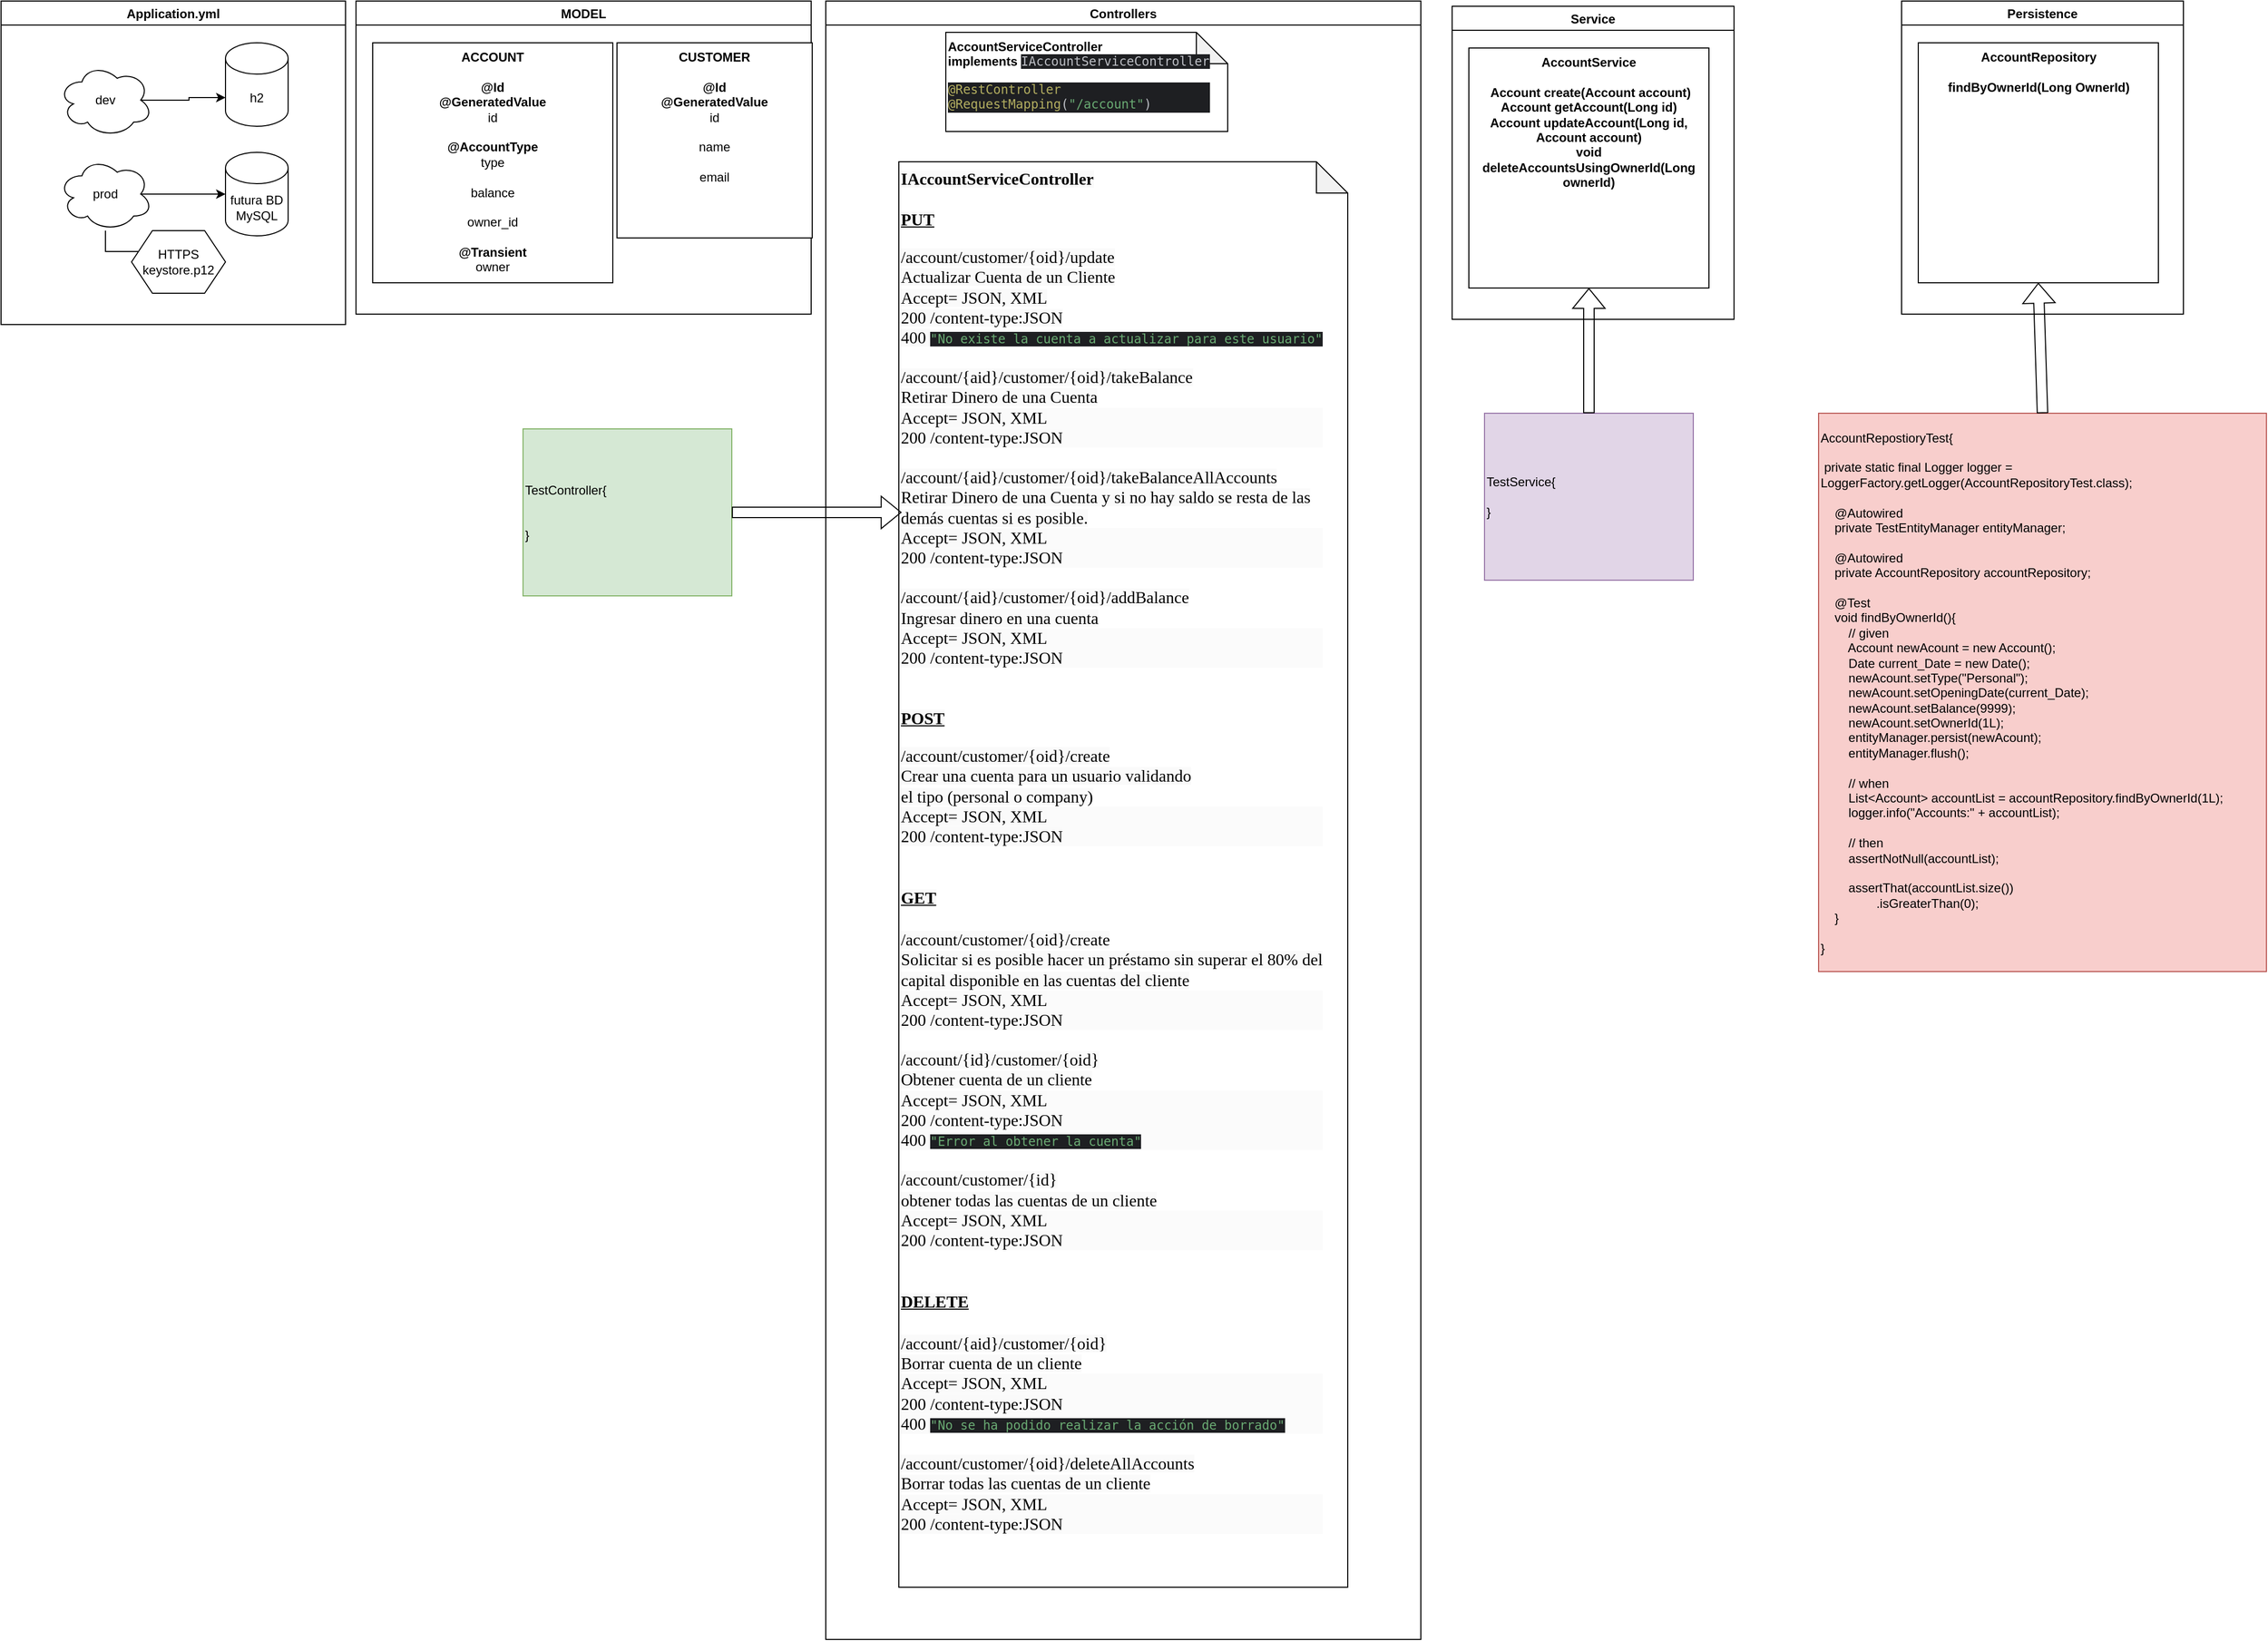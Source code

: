 <mxfile version="26.1.2">
  <diagram name="Página-1" id="tY_578vqZiOzTQhLFPis">
    <mxGraphModel dx="836" dy="501" grid="1" gridSize="10" guides="1" tooltips="1" connect="1" arrows="1" fold="1" page="1" pageScale="1" pageWidth="827" pageHeight="1169" math="0" shadow="0">
      <root>
        <mxCell id="0" />
        <mxCell id="1" parent="0" />
        <mxCell id="3umB6E8wOPS6ejXKB-Yw-22" value="MODEL" style="swimlane;labelBackgroundColor=default;" parent="1" vertex="1">
          <mxGeometry x="350" y="30" width="436" height="300" as="geometry" />
        </mxCell>
        <mxCell id="3umB6E8wOPS6ejXKB-Yw-8" value="&lt;b&gt;ACCOUNT&lt;/b&gt;&lt;div&gt;&lt;b&gt;&lt;br&gt;&lt;/b&gt;&lt;/div&gt;&lt;div&gt;&lt;b&gt;@Id&lt;/b&gt;&lt;/div&gt;&lt;div&gt;&lt;b&gt;@GeneratedValue&lt;/b&gt;&lt;/div&gt;&lt;div&gt;id&lt;/div&gt;&lt;div&gt;&lt;b&gt;&lt;br&gt;&lt;/b&gt;&lt;/div&gt;&lt;div&gt;&lt;b&gt;@AccountType&lt;/b&gt;&lt;/div&gt;&lt;div&gt;type&lt;/div&gt;&lt;div&gt;&lt;b&gt;&lt;br&gt;&lt;/b&gt;&lt;/div&gt;&lt;div&gt;balance&lt;/div&gt;&lt;div&gt;&lt;br&gt;&lt;/div&gt;&lt;div&gt;owner_id&lt;/div&gt;&lt;div&gt;&lt;br&gt;&lt;/div&gt;&lt;div&gt;&lt;b&gt;@Transient&lt;/b&gt;&lt;/div&gt;&lt;div&gt;owner&lt;/div&gt;" style="whiteSpace=wrap;html=1;aspect=fixed;verticalAlign=top;" parent="3umB6E8wOPS6ejXKB-Yw-22" vertex="1">
          <mxGeometry x="16" y="40" width="230" height="230" as="geometry" />
        </mxCell>
        <mxCell id="3umB6E8wOPS6ejXKB-Yw-9" value="&lt;b&gt;CUSTOMER&lt;/b&gt;&lt;div&gt;&lt;b&gt;&lt;br&gt;&lt;/b&gt;&lt;/div&gt;&lt;div&gt;&lt;div&gt;&lt;b&gt;@Id&lt;/b&gt;&lt;/div&gt;&lt;div&gt;&lt;b&gt;@GeneratedValue&lt;/b&gt;&lt;/div&gt;&lt;div&gt;id&lt;/div&gt;&lt;/div&gt;&lt;div&gt;&lt;br&gt;&lt;/div&gt;&lt;div&gt;name&lt;/div&gt;&lt;div&gt;&lt;br&gt;&lt;/div&gt;&lt;div&gt;email&lt;/div&gt;" style="whiteSpace=wrap;html=1;aspect=fixed;verticalAlign=top;" parent="3umB6E8wOPS6ejXKB-Yw-22" vertex="1">
          <mxGeometry x="250" y="40" width="187" height="187" as="geometry" />
        </mxCell>
        <mxCell id="3umB6E8wOPS6ejXKB-Yw-23" value="Controllers" style="swimlane;" parent="1" vertex="1">
          <mxGeometry x="800" y="30" width="570" height="1570" as="geometry" />
        </mxCell>
        <mxCell id="3umB6E8wOPS6ejXKB-Yw-10" value="&lt;b&gt;AccountServiceController&lt;/b&gt;&lt;div&gt;&lt;b&gt;implements&amp;nbsp;&lt;/b&gt;&lt;span style=&quot;font-family: &amp;quot;JetBrains Mono&amp;quot;, monospace; background-color: rgb(30, 31, 34); color: rgb(188, 190, 196);&quot;&gt;IAccountServiceController&lt;/span&gt;&lt;div&gt;&lt;div style=&quot;background-color: rgb(30, 31, 34); color: rgb(188, 190, 196);&quot;&gt;&lt;pre style=&quot;font-family:&#39;JetBrains Mono&#39;,monospace;font-size:9,0pt;&quot;&gt;&lt;span style=&quot;color: rgb(179, 174, 96);&quot;&gt;@RestController&lt;br&gt;&lt;/span&gt;&lt;span style=&quot;color: rgb(179, 174, 96);&quot;&gt;@RequestMapping&lt;/span&gt;(&lt;span style=&quot;color: rgb(106, 171, 115);&quot;&gt;&quot;/account&quot;&lt;/span&gt;)&lt;/pre&gt;&lt;/div&gt;&lt;div&gt;&lt;b&gt;&lt;br&gt;&lt;/b&gt;&lt;/div&gt;&lt;/div&gt;&lt;/div&gt;" style="shape=note;whiteSpace=wrap;html=1;backgroundOutline=1;darkOpacity=0.05;verticalAlign=top;align=left;" parent="3umB6E8wOPS6ejXKB-Yw-23" vertex="1">
          <mxGeometry x="115" y="30" width="270" height="95" as="geometry" />
        </mxCell>
        <mxCell id="3umB6E8wOPS6ejXKB-Yw-13" value="&lt;div&gt;&lt;span style=&quot;background-color: rgb(250, 250, 250); font-family: &amp;quot;Times New Roman&amp;quot;; font-size: medium; white-space: pre; color: light-dark(rgb(0, 0, 0), rgb(255, 255, 255));&quot;&gt;&lt;b&gt;IAccountServiceController&lt;/b&gt;&lt;/span&gt;&lt;/div&gt;&lt;div&gt;&lt;span style=&quot;background-color: rgb(250, 250, 250); font-family: &amp;quot;Times New Roman&amp;quot;; font-size: medium; white-space: pre; color: light-dark(rgb(0, 0, 0), rgb(255, 255, 255));&quot;&gt;&lt;br&gt;&lt;/span&gt;&lt;/div&gt;&lt;div&gt;&lt;span style=&quot;background-color: rgb(250, 250, 250); font-family: &amp;quot;Times New Roman&amp;quot;; font-size: medium; white-space: pre; color: light-dark(rgb(0, 0, 0), rgb(255, 255, 255));&quot;&gt;&lt;u&gt;&lt;b style=&quot;line-height: 140%;&quot;&gt;PUT&lt;/b&gt;&lt;/u&gt;&lt;/span&gt;&lt;/div&gt;&lt;div&gt;&lt;br&gt;&lt;/div&gt;&lt;div&gt;&lt;span style=&quot;font-family: &amp;quot;Times New Roman&amp;quot;; font-size: medium; white-space: pre; background-color: rgb(250, 250, 250);&quot;&gt;/account/customer/{oid}/update&lt;/span&gt;&lt;/div&gt;&lt;div&gt;&lt;span style=&quot;background-color: rgb(250, 250, 250); font-family: &amp;quot;Times New Roman&amp;quot;; font-size: medium; white-space: pre; color: light-dark(rgb(0, 0, 0), rgb(255, 255, 255));&quot;&gt;Actualizar Cuenta de un Cliente&lt;/span&gt;&lt;/div&gt;&lt;div&gt;&lt;span style=&quot;background-color: rgb(250, 250, 250); font-family: &amp;quot;Times New Roman&amp;quot;; font-size: medium; white-space: pre; color: light-dark(rgb(0, 0, 0), rgb(255, 255, 255));&quot;&gt;Accept= JSON, XML&lt;/span&gt;&lt;/div&gt;&lt;div&gt;&lt;font size=&quot;3&quot; face=&quot;Times New Roman&quot;&gt;&lt;span style=&quot;white-space: pre; background-color: rgb(250, 250, 250);&quot;&gt;200 /content-type:JSON&lt;/span&gt;&lt;/font&gt;&lt;/div&gt;&lt;div&gt;&lt;font size=&quot;3&quot; face=&quot;Times New Roman&quot;&gt;&lt;span style=&quot;white-space: pre; background-color: rgb(250, 250, 250);&quot;&gt;400 &lt;/span&gt;&lt;/font&gt;&lt;span style=&quot;color: rgb(106, 171, 115); font-family: &amp;quot;JetBrains Mono&amp;quot;, monospace; background-color: rgb(30, 31, 34);&quot;&gt;&quot;No existe la cuenta a actualizar para este usuario&quot;&lt;/span&gt;&lt;/div&gt;&lt;div&gt;&lt;span style=&quot;background-color: rgb(250, 250, 250); font-family: &amp;quot;Times New Roman&amp;quot;; font-size: medium; white-space: pre; color: light-dark(rgb(0, 0, 0), rgb(255, 255, 255));&quot;&gt;&lt;br&gt;&lt;/span&gt;&lt;/div&gt;&lt;div&gt;&lt;span style=&quot;font-family: &amp;quot;Times New Roman&amp;quot;; font-size: medium; white-space: pre; background-color: rgb(250, 250, 250);&quot;&gt;/account/{aid}/customer/{oid}/takeBalance&lt;/span&gt;&lt;/div&gt;&lt;div&gt;&lt;font size=&quot;3&quot; face=&quot;Times New Roman&quot;&gt;&lt;span style=&quot;white-space: pre; background-color: rgb(250, 250, 250);&quot;&gt;Retirar Dinero de una Cuenta&lt;/span&gt;&lt;/font&gt;&lt;/div&gt;&lt;div&gt;&lt;span style=&quot;background-color: rgb(250, 250, 250); font-family: &amp;quot;Times New Roman&amp;quot;; font-size: medium; white-space: pre; color: light-dark(rgb(0, 0, 0), rgb(255, 255, 255));&quot;&gt;&lt;div style=&quot;font-family: Helvetica; font-size: 12px; white-space: normal; background-color: rgb(251, 251, 251);&quot;&gt;&lt;span style=&quot;background-color: rgb(250, 250, 250); font-family: &amp;quot;Times New Roman&amp;quot;; font-size: medium; white-space: pre; color: light-dark(rgb(0, 0, 0), rgb(255, 255, 255));&quot;&gt;Accept= JSON, XML&lt;/span&gt;&lt;/div&gt;&lt;div style=&quot;font-family: Helvetica; font-size: 12px; white-space: normal; background-color: rgb(251, 251, 251);&quot;&gt;&lt;font size=&quot;3&quot; face=&quot;Times New Roman&quot;&gt;&lt;span style=&quot;white-space: pre; background-color: rgb(250, 250, 250);&quot;&gt;200 /content-type:JSON&lt;/span&gt;&lt;/font&gt;&lt;/div&gt;&lt;/span&gt;&lt;/div&gt;&lt;div&gt;&lt;span style=&quot;background-color: rgb(250, 250, 250); font-family: &amp;quot;Times New Roman&amp;quot;; font-size: medium; white-space: pre; color: light-dark(rgb(0, 0, 0), rgb(255, 255, 255));&quot;&gt;&lt;br&gt;&lt;/span&gt;&lt;/div&gt;&lt;div&gt;&lt;span style=&quot;font-family: &amp;quot;Times New Roman&amp;quot;; font-size: medium; white-space: pre; background-color: rgb(250, 250, 250);&quot;&gt;/account/{aid}/customer/{oid}/takeBalanceAllAccounts&lt;/span&gt;&lt;/div&gt;&lt;div&gt;&lt;span style=&quot;background-color: rgb(250, 250, 250); font-family: &amp;quot;Times New Roman&amp;quot;; font-size: medium; white-space: pre; color: light-dark(rgb(0, 0, 0), rgb(255, 255, 255));&quot;&gt;Retirar Dinero de una Cuenta y si no hay saldo se resta de las&lt;/span&gt;&lt;/div&gt;&lt;div&gt;&lt;span style=&quot;background-color: rgb(250, 250, 250); font-family: &amp;quot;Times New Roman&amp;quot;; font-size: medium; white-space: pre; color: light-dark(rgb(0, 0, 0), rgb(255, 255, 255));&quot;&gt;demás cuentas si es posible.&lt;/span&gt;&lt;/div&gt;&lt;div&gt;&lt;span style=&quot;background-color: rgb(250, 250, 250); font-family: &amp;quot;Times New Roman&amp;quot;; font-size: medium; white-space: pre; color: light-dark(rgb(0, 0, 0), rgb(255, 255, 255));&quot;&gt;&lt;div style=&quot;font-family: Helvetica; font-size: 12px; white-space: normal; background-color: rgb(251, 251, 251);&quot;&gt;&lt;span style=&quot;background-color: rgb(250, 250, 250); font-family: &amp;quot;Times New Roman&amp;quot;; font-size: medium; white-space: pre; color: light-dark(rgb(0, 0, 0), rgb(255, 255, 255));&quot;&gt;Accept= JSON, XML&lt;/span&gt;&lt;/div&gt;&lt;div style=&quot;font-family: Helvetica; font-size: 12px; white-space: normal; background-color: rgb(251, 251, 251);&quot;&gt;&lt;font size=&quot;3&quot; face=&quot;Times New Roman&quot;&gt;&lt;span style=&quot;white-space: pre; background-color: rgb(250, 250, 250);&quot;&gt;200 /content-type:JSON&lt;/span&gt;&lt;/font&gt;&lt;/div&gt;&lt;/span&gt;&lt;/div&gt;&lt;div&gt;&lt;span style=&quot;background-color: rgb(250, 250, 250); font-family: &amp;quot;Times New Roman&amp;quot;; font-size: medium; white-space: pre; color: light-dark(rgb(0, 0, 0), rgb(255, 255, 255));&quot;&gt;&lt;br&gt;&lt;/span&gt;&lt;/div&gt;&lt;div&gt;&lt;span style=&quot;font-family: &amp;quot;Times New Roman&amp;quot;; font-size: medium; white-space: pre; background-color: rgb(250, 250, 250);&quot;&gt;/account/{aid}/customer/{oid}/addBalance&lt;/span&gt;&lt;/div&gt;&lt;div&gt;&lt;span style=&quot;background-color: rgb(250, 250, 250); font-family: &amp;quot;Times New Roman&amp;quot;; font-size: medium; white-space: pre; color: light-dark(rgb(0, 0, 0), rgb(255, 255, 255));&quot;&gt;Ingresar dinero en una cuenta&lt;/span&gt;&lt;/div&gt;&lt;div&gt;&lt;span style=&quot;background-color: rgb(250, 250, 250); font-family: &amp;quot;Times New Roman&amp;quot;; font-size: medium; white-space: pre; color: light-dark(rgb(0, 0, 0), rgb(255, 255, 255));&quot;&gt;&lt;div style=&quot;font-family: Helvetica; font-size: 12px; white-space: normal; background-color: rgb(251, 251, 251);&quot;&gt;&lt;span style=&quot;background-color: rgb(250, 250, 250); font-family: &amp;quot;Times New Roman&amp;quot;; font-size: medium; white-space: pre; color: light-dark(rgb(0, 0, 0), rgb(255, 255, 255));&quot;&gt;Accept= JSON, XML&lt;/span&gt;&lt;/div&gt;&lt;div style=&quot;font-family: Helvetica; font-size: 12px; white-space: normal; background-color: rgb(251, 251, 251);&quot;&gt;&lt;font size=&quot;3&quot; face=&quot;Times New Roman&quot;&gt;&lt;span style=&quot;white-space: pre; background-color: rgb(250, 250, 250);&quot;&gt;200 /content-type:JSON&lt;/span&gt;&lt;/font&gt;&lt;/div&gt;&lt;/span&gt;&lt;/div&gt;&lt;div&gt;&lt;span style=&quot;background-color: rgb(250, 250, 250); font-family: &amp;quot;Times New Roman&amp;quot;; font-size: medium; white-space: pre; color: light-dark(rgb(0, 0, 0), rgb(255, 255, 255));&quot;&gt;&lt;br&gt;&lt;/span&gt;&lt;/div&gt;&lt;div&gt;&lt;span style=&quot;background-color: rgb(250, 250, 250); font-family: &amp;quot;Times New Roman&amp;quot;; font-size: medium; white-space: pre; color: light-dark(rgb(0, 0, 0), rgb(255, 255, 255));&quot;&gt;&lt;br&gt;&lt;/span&gt;&lt;/div&gt;&lt;div&gt;&lt;font size=&quot;3&quot; face=&quot;Times New Roman&quot;&gt;&lt;span style=&quot;white-space: pre; background-color: rgb(250, 250, 250);&quot;&gt;&lt;b&gt;&lt;u style=&quot;line-height: 140%;&quot;&gt;POST&lt;/u&gt;&lt;/b&gt;&lt;/span&gt;&lt;/font&gt;&lt;/div&gt;&lt;div&gt;&lt;br&gt;&lt;/div&gt;&lt;div&gt;&lt;span style=&quot;font-family: &amp;quot;Times New Roman&amp;quot;; font-size: medium; white-space: pre; background-color: rgb(250, 250, 250);&quot;&gt;/account/customer/{oid}/create&lt;/span&gt;&lt;/div&gt;&lt;div&gt;&lt;span style=&quot;font-family: &amp;quot;Times New Roman&amp;quot;; font-size: medium; white-space: pre; background-color: rgb(250, 250, 250);&quot;&gt;Crear una cuenta para un usuario validando&lt;/span&gt;&lt;/div&gt;&lt;div&gt;&lt;span style=&quot;font-family: &amp;quot;Times New Roman&amp;quot;; font-size: medium; white-space: pre; background-color: rgb(250, 250, 250);&quot;&gt;el tipo (personal o company)&lt;/span&gt;&lt;/div&gt;&lt;div&gt;&lt;span style=&quot;font-family: &amp;quot;Times New Roman&amp;quot;; font-size: medium; white-space: pre; background-color: rgb(250, 250, 250);&quot;&gt;&lt;div style=&quot;font-family: Helvetica; font-size: 12px; white-space: normal; background-color: rgb(251, 251, 251);&quot;&gt;&lt;span style=&quot;background-color: rgb(250, 250, 250); font-family: &amp;quot;Times New Roman&amp;quot;; font-size: medium; white-space: pre; color: light-dark(rgb(0, 0, 0), rgb(255, 255, 255));&quot;&gt;Accept= JSON, XML&lt;/span&gt;&lt;/div&gt;&lt;div style=&quot;font-family: Helvetica; font-size: 12px; white-space: normal; background-color: rgb(251, 251, 251);&quot;&gt;&lt;font size=&quot;3&quot; face=&quot;Times New Roman&quot;&gt;&lt;span style=&quot;white-space: pre; background-color: rgb(250, 250, 250);&quot;&gt;200 /content-type:JSON&lt;/span&gt;&lt;/font&gt;&lt;/div&gt;&lt;/span&gt;&lt;/div&gt;&lt;div&gt;&lt;span style=&quot;font-family: &amp;quot;Times New Roman&amp;quot;; font-size: medium; white-space: pre; background-color: rgb(250, 250, 250);&quot;&gt;&lt;br&gt;&lt;/span&gt;&lt;/div&gt;&lt;div&gt;&lt;span style=&quot;font-family: &amp;quot;Times New Roman&amp;quot;; font-size: medium; white-space: pre; background-color: rgb(250, 250, 250);&quot;&gt;&lt;br&gt;&lt;/span&gt;&lt;/div&gt;&lt;div&gt;&lt;span style=&quot;font-family: &amp;quot;Times New Roman&amp;quot;; font-size: medium; white-space: pre; background-color: rgb(250, 250, 250);&quot;&gt;&lt;b&gt;&lt;u style=&quot;line-height: 140%;&quot;&gt;GET&lt;/u&gt;&lt;/b&gt;&lt;/span&gt;&lt;/div&gt;&lt;div&gt;&lt;span style=&quot;font-family: &amp;quot;Times New Roman&amp;quot;; font-size: medium; white-space: pre; background-color: rgb(250, 250, 250);&quot;&gt;&lt;br&gt;&lt;/span&gt;&lt;/div&gt;&lt;div&gt;&lt;span style=&quot;font-family: &amp;quot;Times New Roman&amp;quot;; font-size: medium; white-space: pre; background-color: rgb(250, 250, 250);&quot;&gt;/account/customer/{oid}/create&lt;/span&gt;&lt;/div&gt;&lt;div&gt;&lt;font size=&quot;3&quot; face=&quot;Times New Roman&quot;&gt;&lt;span style=&quot;white-space: pre; background-color: rgb(250, 250, 250);&quot;&gt;Solicitar si es posible hacer un préstamo sin superar el 80% del&lt;/span&gt;&lt;/font&gt;&lt;/div&gt;&lt;div&gt;&lt;font size=&quot;3&quot; face=&quot;Times New Roman&quot;&gt;&lt;span style=&quot;white-space: pre; background-color: rgb(250, 250, 250);&quot;&gt;capital disponible en las cuentas del cliente&lt;/span&gt;&lt;/font&gt;&lt;/div&gt;&lt;div&gt;&lt;span style=&quot;font-family: &amp;quot;Times New Roman&amp;quot;; font-size: medium; white-space: pre; background-color: rgb(250, 250, 250);&quot;&gt;&lt;div style=&quot;font-family: Helvetica; font-size: 12px; white-space: normal; background-color: rgb(251, 251, 251);&quot;&gt;&lt;span style=&quot;background-color: rgb(250, 250, 250); font-family: &amp;quot;Times New Roman&amp;quot;; font-size: medium; white-space: pre; color: light-dark(rgb(0, 0, 0), rgb(255, 255, 255));&quot;&gt;Accept= JSON, XML&lt;/span&gt;&lt;/div&gt;&lt;div style=&quot;font-family: Helvetica; font-size: 12px; white-space: normal; background-color: rgb(251, 251, 251);&quot;&gt;&lt;font size=&quot;3&quot; face=&quot;Times New Roman&quot;&gt;&lt;span style=&quot;white-space: pre; background-color: rgb(250, 250, 250);&quot;&gt;200 /content-type:JSON&lt;/span&gt;&lt;/font&gt;&lt;/div&gt;&lt;/span&gt;&lt;/div&gt;&lt;div&gt;&lt;span style=&quot;font-family: &amp;quot;Times New Roman&amp;quot;; font-size: medium; white-space: pre; background-color: rgb(250, 250, 250);&quot;&gt;&lt;br&gt;&lt;/span&gt;&lt;/div&gt;&lt;div&gt;&lt;span style=&quot;font-family: &amp;quot;Times New Roman&amp;quot;; font-size: medium; white-space: pre; background-color: rgb(250, 250, 250);&quot;&gt;/account/{id}/customer/{oid}&lt;/span&gt;&lt;/div&gt;&lt;div&gt;&lt;span style=&quot;font-family: &amp;quot;Times New Roman&amp;quot;; font-size: medium; white-space: pre; background-color: rgb(250, 250, 250);&quot;&gt;Obtener cuenta de un cliente&lt;/span&gt;&lt;/div&gt;&lt;div&gt;&lt;span style=&quot;font-family: &amp;quot;Times New Roman&amp;quot;; font-size: medium; white-space: pre; background-color: rgb(250, 250, 250);&quot;&gt;&lt;div style=&quot;font-family: Helvetica; font-size: 12px; white-space: normal; background-color: rgb(251, 251, 251);&quot;&gt;&lt;span style=&quot;background-color: rgb(250, 250, 250); font-family: &amp;quot;Times New Roman&amp;quot;; font-size: medium; white-space: pre; color: light-dark(rgb(0, 0, 0), rgb(255, 255, 255));&quot;&gt;Accept= JSON, XML&lt;/span&gt;&lt;/div&gt;&lt;div style=&quot;font-family: Helvetica; font-size: 12px; white-space: normal; background-color: rgb(251, 251, 251);&quot;&gt;&lt;font size=&quot;3&quot; face=&quot;Times New Roman&quot;&gt;&lt;span style=&quot;white-space: pre; background-color: rgb(250, 250, 250);&quot;&gt;200 /content-type:JSON&lt;/span&gt;&lt;/font&gt;&lt;/div&gt;&lt;div style=&quot;font-family: Helvetica; font-size: 12px; white-space: normal; background-color: rgb(251, 251, 251);&quot;&gt;&lt;font size=&quot;3&quot; face=&quot;Times New Roman&quot;&gt;&lt;span style=&quot;white-space: pre; background-color: rgb(250, 250, 250);&quot;&gt;400 &lt;/span&gt;&lt;/font&gt;&lt;span style=&quot;color: rgb(106, 171, 115); font-family: &amp;quot;JetBrains Mono&amp;quot;, monospace; background-color: rgb(30, 31, 34);&quot;&gt;&quot;Error al obtener la cuenta&quot;&lt;/span&gt;&lt;/div&gt;&lt;/span&gt;&lt;/div&gt;&lt;div&gt;&lt;span style=&quot;font-family: &amp;quot;Times New Roman&amp;quot;; font-size: medium; white-space: pre; background-color: rgb(250, 250, 250);&quot;&gt;&lt;br&gt;&lt;/span&gt;&lt;/div&gt;&lt;div&gt;&lt;span style=&quot;font-family: &amp;quot;Times New Roman&amp;quot;; font-size: medium; white-space: pre; background-color: rgb(250, 250, 250);&quot;&gt;/account/customer/{id}&lt;/span&gt;&lt;/div&gt;&lt;div&gt;&lt;span style=&quot;font-family: &amp;quot;Times New Roman&amp;quot;; font-size: medium; white-space: pre; background-color: rgb(250, 250, 250);&quot;&gt;obtener todas las cuentas de un cliente&lt;/span&gt;&lt;/div&gt;&lt;div&gt;&lt;span style=&quot;font-family: &amp;quot;Times New Roman&amp;quot;; font-size: medium; white-space: pre; background-color: rgb(250, 250, 250);&quot;&gt;&lt;div style=&quot;font-family: Helvetica; font-size: 12px; white-space: normal; background-color: rgb(251, 251, 251);&quot;&gt;&lt;span style=&quot;background-color: rgb(250, 250, 250); font-family: &amp;quot;Times New Roman&amp;quot;; font-size: medium; white-space: pre; color: light-dark(rgb(0, 0, 0), rgb(255, 255, 255));&quot;&gt;Accept= JSON, XML&lt;/span&gt;&lt;/div&gt;&lt;div style=&quot;font-family: Helvetica; font-size: 12px; white-space: normal; background-color: rgb(251, 251, 251);&quot;&gt;&lt;font size=&quot;3&quot; face=&quot;Times New Roman&quot;&gt;&lt;span style=&quot;white-space: pre; background-color: rgb(250, 250, 250);&quot;&gt;200 /content-type:JSON&lt;/span&gt;&lt;/font&gt;&lt;/div&gt;&lt;/span&gt;&lt;/div&gt;&lt;div&gt;&lt;span style=&quot;font-family: &amp;quot;Times New Roman&amp;quot;; font-size: medium; white-space: pre; background-color: rgb(250, 250, 250);&quot;&gt;&lt;br&gt;&lt;/span&gt;&lt;/div&gt;&lt;div&gt;&lt;span style=&quot;font-family: &amp;quot;Times New Roman&amp;quot;; font-size: medium; white-space: pre; background-color: rgb(250, 250, 250);&quot;&gt;&lt;br&gt;&lt;/span&gt;&lt;/div&gt;&lt;div&gt;&lt;span style=&quot;font-family: &amp;quot;Times New Roman&amp;quot;; font-size: medium; white-space: pre; background-color: rgb(250, 250, 250);&quot;&gt;&lt;b&gt;&lt;u style=&quot;line-height: 140%;&quot;&gt;DELETE&lt;/u&gt;&lt;/b&gt;&lt;/span&gt;&lt;/div&gt;&lt;div&gt;&lt;span style=&quot;font-family: &amp;quot;Times New Roman&amp;quot;; font-size: medium; white-space: pre; background-color: rgb(250, 250, 250);&quot;&gt;&lt;br&gt;&lt;/span&gt;&lt;/div&gt;&lt;div&gt;&lt;span style=&quot;font-family: &amp;quot;Times New Roman&amp;quot;; font-size: medium; white-space: pre; background-color: rgb(250, 250, 250);&quot;&gt;/account/{aid}/customer/{oid}&lt;/span&gt;&lt;/div&gt;&lt;div&gt;&lt;span style=&quot;font-family: &amp;quot;Times New Roman&amp;quot;; font-size: medium; white-space: pre; background-color: rgb(250, 250, 250);&quot;&gt;Borrar cuenta de un cliente&lt;/span&gt;&lt;/div&gt;&lt;div&gt;&lt;span style=&quot;font-family: &amp;quot;Times New Roman&amp;quot;; font-size: medium; white-space: pre; background-color: rgb(250, 250, 250);&quot;&gt;&lt;div style=&quot;font-family: Helvetica; font-size: 12px; white-space: normal; background-color: rgb(251, 251, 251);&quot;&gt;&lt;span style=&quot;background-color: rgb(250, 250, 250); font-family: &amp;quot;Times New Roman&amp;quot;; font-size: medium; white-space: pre; color: light-dark(rgb(0, 0, 0), rgb(255, 255, 255));&quot;&gt;Accept= JSON, XML&lt;/span&gt;&lt;/div&gt;&lt;div style=&quot;font-family: Helvetica; font-size: 12px; white-space: normal; background-color: rgb(251, 251, 251);&quot;&gt;&lt;font size=&quot;3&quot; face=&quot;Times New Roman&quot;&gt;&lt;span style=&quot;white-space: pre; background-color: rgb(250, 250, 250);&quot;&gt;200 /content-type:JSON&lt;/span&gt;&lt;/font&gt;&lt;/div&gt;&lt;div style=&quot;font-family: Helvetica; font-size: 12px; white-space: normal; background-color: rgb(251, 251, 251);&quot;&gt;&lt;font size=&quot;3&quot; face=&quot;Times New Roman&quot;&gt;&lt;span style=&quot;white-space: pre; background-color: rgb(250, 250, 250);&quot;&gt;400 &lt;/span&gt;&lt;/font&gt;&lt;span style=&quot;color: rgb(106, 171, 115); font-family: &amp;quot;JetBrains Mono&amp;quot;, monospace; background-color: rgb(30, 31, 34);&quot;&gt;&quot;No se ha podido realizar la acción de borrado&quot;&lt;/span&gt;&lt;/div&gt;&lt;/span&gt;&lt;/div&gt;&lt;div&gt;&lt;span style=&quot;font-family: &amp;quot;Times New Roman&amp;quot;; font-size: medium; white-space: pre; background-color: rgb(250, 250, 250);&quot;&gt;&lt;br&gt;&lt;/span&gt;&lt;/div&gt;&lt;div&gt;&lt;span style=&quot;font-family: &amp;quot;Times New Roman&amp;quot;; font-size: medium; white-space: pre; background-color: rgb(250, 250, 250);&quot;&gt;/account/customer/{oid}/deleteAllAccounts&lt;/span&gt;&lt;/div&gt;&lt;div&gt;&lt;span style=&quot;font-family: &amp;quot;Times New Roman&amp;quot;; font-size: medium; white-space: pre; background-color: rgb(250, 250, 250);&quot;&gt;Borrar todas las cuentas de un cliente&lt;/span&gt;&lt;/div&gt;&lt;div&gt;&lt;span style=&quot;font-family: &amp;quot;Times New Roman&amp;quot;; font-size: medium; white-space: pre; background-color: rgb(250, 250, 250);&quot;&gt;&lt;div style=&quot;font-family: Helvetica; font-size: 12px; white-space: normal; background-color: rgb(251, 251, 251);&quot;&gt;&lt;span style=&quot;background-color: rgb(250, 250, 250); font-family: &amp;quot;Times New Roman&amp;quot;; font-size: medium; white-space: pre; color: light-dark(rgb(0, 0, 0), rgb(255, 255, 255));&quot;&gt;Accept= JSON, XML&lt;/span&gt;&lt;/div&gt;&lt;div style=&quot;font-family: Helvetica; font-size: 12px; white-space: normal; background-color: rgb(251, 251, 251);&quot;&gt;&lt;font size=&quot;3&quot; face=&quot;Times New Roman&quot;&gt;&lt;span style=&quot;white-space: pre; background-color: rgb(250, 250, 250);&quot;&gt;200 /content-type:JSON&lt;/span&gt;&lt;/font&gt;&lt;/div&gt;&lt;/span&gt;&lt;/div&gt;" style="shape=note;whiteSpace=wrap;html=1;backgroundOutline=1;darkOpacity=0.05;verticalAlign=top;align=left;" parent="3umB6E8wOPS6ejXKB-Yw-23" vertex="1">
          <mxGeometry x="70" y="154" width="430" height="1366" as="geometry" />
        </mxCell>
        <mxCell id="3umB6E8wOPS6ejXKB-Yw-25" value="Application.yml" style="swimlane;" parent="1" vertex="1">
          <mxGeometry x="10" y="30" width="330" height="310" as="geometry" />
        </mxCell>
        <mxCell id="3umB6E8wOPS6ejXKB-Yw-2" value="h2" style="shape=cylinder3;whiteSpace=wrap;html=1;boundedLbl=1;backgroundOutline=1;size=15;" parent="3umB6E8wOPS6ejXKB-Yw-25" vertex="1">
          <mxGeometry x="215" y="40" width="60" height="80" as="geometry" />
        </mxCell>
        <mxCell id="3umB6E8wOPS6ejXKB-Yw-3" value="futura BD MySQL" style="shape=cylinder3;whiteSpace=wrap;html=1;boundedLbl=1;backgroundOutline=1;size=15;" parent="3umB6E8wOPS6ejXKB-Yw-25" vertex="1">
          <mxGeometry x="215" y="145" width="60" height="80" as="geometry" />
        </mxCell>
        <mxCell id="3umB6E8wOPS6ejXKB-Yw-5" style="edgeStyle=orthogonalEdgeStyle;rounded=0;orthogonalLoop=1;jettySize=auto;html=1;exitX=0.875;exitY=0.5;exitDx=0;exitDy=0;exitPerimeter=0;" parent="3umB6E8wOPS6ejXKB-Yw-25" source="3umB6E8wOPS6ejXKB-Yw-4" target="3umB6E8wOPS6ejXKB-Yw-3" edge="1">
          <mxGeometry relative="1" as="geometry">
            <mxPoint x="135" y="190" as="sourcePoint" />
          </mxGeometry>
        </mxCell>
        <mxCell id="3umB6E8wOPS6ejXKB-Yw-28" style="edgeStyle=orthogonalEdgeStyle;rounded=0;orthogonalLoop=1;jettySize=auto;html=1;entryX=0;entryY=0.25;entryDx=0;entryDy=0;" parent="3umB6E8wOPS6ejXKB-Yw-25" source="3umB6E8wOPS6ejXKB-Yw-4" target="3umB6E8wOPS6ejXKB-Yw-27" edge="1">
          <mxGeometry relative="1" as="geometry" />
        </mxCell>
        <mxCell id="3umB6E8wOPS6ejXKB-Yw-4" value="prod" style="ellipse;shape=cloud;whiteSpace=wrap;html=1;" parent="3umB6E8wOPS6ejXKB-Yw-25" vertex="1">
          <mxGeometry x="55" y="150" width="90" height="70" as="geometry" />
        </mxCell>
        <mxCell id="3umB6E8wOPS6ejXKB-Yw-6" value="dev" style="ellipse;shape=cloud;whiteSpace=wrap;html=1;" parent="3umB6E8wOPS6ejXKB-Yw-25" vertex="1">
          <mxGeometry x="55" y="60" width="90" height="70" as="geometry" />
        </mxCell>
        <mxCell id="3umB6E8wOPS6ejXKB-Yw-7" style="edgeStyle=orthogonalEdgeStyle;rounded=0;orthogonalLoop=1;jettySize=auto;html=1;entryX=0;entryY=0;entryDx=0;entryDy=52.5;entryPerimeter=0;exitX=0.875;exitY=0.5;exitDx=0;exitDy=0;exitPerimeter=0;" parent="3umB6E8wOPS6ejXKB-Yw-25" source="3umB6E8wOPS6ejXKB-Yw-6" target="3umB6E8wOPS6ejXKB-Yw-2" edge="1">
          <mxGeometry relative="1" as="geometry" />
        </mxCell>
        <mxCell id="3umB6E8wOPS6ejXKB-Yw-27" value="HTTPS&lt;div&gt;keystore.p12&lt;/div&gt;" style="shape=hexagon;perimeter=hexagonPerimeter2;whiteSpace=wrap;html=1;fixedSize=1;" parent="3umB6E8wOPS6ejXKB-Yw-25" vertex="1">
          <mxGeometry x="125" y="220" width="90" height="60" as="geometry" />
        </mxCell>
        <mxCell id="_1vD3CCfBnafuuntgOwN-1" value="TestController{&lt;div&gt;&lt;br&gt;&lt;/div&gt;&lt;div&gt;&lt;br&gt;&lt;div&gt;}&lt;/div&gt;&lt;/div&gt;" style="rounded=0;whiteSpace=wrap;html=1;align=left;fillColor=#d5e8d4;strokeColor=#82b366;" vertex="1" parent="1">
          <mxGeometry x="510" y="440" width="200" height="160" as="geometry" />
        </mxCell>
        <mxCell id="_1vD3CCfBnafuuntgOwN-2" value="" style="shape=flexArrow;endArrow=classic;html=1;rounded=0;entryX=0.006;entryY=0.246;entryDx=0;entryDy=0;entryPerimeter=0;exitX=1;exitY=0.5;exitDx=0;exitDy=0;" edge="1" parent="1" source="_1vD3CCfBnafuuntgOwN-1" target="3umB6E8wOPS6ejXKB-Yw-13">
          <mxGeometry width="50" height="50" relative="1" as="geometry">
            <mxPoint x="540" y="560" as="sourcePoint" />
            <mxPoint x="590" y="510" as="targetPoint" />
          </mxGeometry>
        </mxCell>
        <mxCell id="_1vD3CCfBnafuuntgOwN-8" value="Service" style="swimlane;labelBackgroundColor=default;" vertex="1" parent="1">
          <mxGeometry x="1400" y="35" width="270" height="300" as="geometry" />
        </mxCell>
        <mxCell id="_1vD3CCfBnafuuntgOwN-9" value="&lt;b&gt;AccountService&lt;/b&gt;&lt;div&gt;&lt;b&gt;&lt;br&gt;&lt;/b&gt;&lt;/div&gt;&lt;div&gt;&lt;b&gt;&amp;nbsp;Account create(Account account)&lt;/b&gt;&lt;/div&gt;&lt;div&gt;&lt;b&gt;Account getAccount(Long id)&lt;/b&gt;&lt;/div&gt;&lt;div&gt;&lt;b&gt;Account updateAccount(Long id, Account account)&lt;/b&gt;&lt;/div&gt;&lt;div&gt;&lt;b&gt;void deleteAccountsUsingOwnerId(Long ownerId)&lt;/b&gt;&lt;/div&gt;&lt;div&gt;&lt;b&gt;&lt;br&gt;&lt;/b&gt;&lt;/div&gt;" style="whiteSpace=wrap;html=1;aspect=fixed;verticalAlign=top;" vertex="1" parent="_1vD3CCfBnafuuntgOwN-8">
          <mxGeometry x="16" y="40" width="230" height="230" as="geometry" />
        </mxCell>
        <mxCell id="_1vD3CCfBnafuuntgOwN-12" value="&lt;div&gt;TestService{&lt;/div&gt;&lt;div&gt;&lt;br&gt;&lt;div&gt;}&lt;/div&gt;&lt;/div&gt;" style="rounded=0;whiteSpace=wrap;html=1;align=left;fillColor=#e1d5e7;strokeColor=#9673a6;" vertex="1" parent="1">
          <mxGeometry x="1431" y="425" width="200" height="160" as="geometry" />
        </mxCell>
        <mxCell id="_1vD3CCfBnafuuntgOwN-13" value="" style="shape=flexArrow;endArrow=classic;html=1;rounded=0;entryX=0.5;entryY=1;entryDx=0;entryDy=0;exitX=0.5;exitY=0;exitDx=0;exitDy=0;" edge="1" parent="1" source="_1vD3CCfBnafuuntgOwN-12" target="_1vD3CCfBnafuuntgOwN-9">
          <mxGeometry width="50" height="50" relative="1" as="geometry">
            <mxPoint x="1580" y="480" as="sourcePoint" />
            <mxPoint x="1630" y="430" as="targetPoint" />
          </mxGeometry>
        </mxCell>
        <mxCell id="_1vD3CCfBnafuuntgOwN-14" value="Persistence" style="swimlane;labelBackgroundColor=default;" vertex="1" parent="1">
          <mxGeometry x="1830.5" y="30" width="270" height="300" as="geometry" />
        </mxCell>
        <mxCell id="_1vD3CCfBnafuuntgOwN-15" value="&lt;b&gt;AccountRepository&lt;/b&gt;&lt;div&gt;&lt;b&gt;&lt;br&gt;&lt;/b&gt;&lt;/div&gt;&lt;div&gt;&lt;b&gt;findByOwnerId(Long OwnerId)&lt;/b&gt;&lt;/div&gt;" style="whiteSpace=wrap;html=1;aspect=fixed;verticalAlign=top;" vertex="1" parent="_1vD3CCfBnafuuntgOwN-14">
          <mxGeometry x="16" y="40" width="230" height="230" as="geometry" />
        </mxCell>
        <mxCell id="_1vD3CCfBnafuuntgOwN-16" value="&lt;div&gt;AccountRepostioryTest{&lt;/div&gt;&lt;div&gt;&lt;br&gt;&lt;/div&gt;&lt;div&gt;&lt;div&gt;&amp;nbsp;private static final Logger logger = LoggerFactory.getLogger(AccountRepositoryTest.class);&lt;/div&gt;&lt;div&gt;&lt;br&gt;&lt;/div&gt;&lt;div&gt;&amp;nbsp; &amp;nbsp; @Autowired&lt;/div&gt;&lt;div&gt;&amp;nbsp; &amp;nbsp; private TestEntityManager entityManager;&lt;/div&gt;&lt;div&gt;&lt;br&gt;&lt;/div&gt;&lt;div&gt;&amp;nbsp; &amp;nbsp; @Autowired&lt;/div&gt;&lt;div&gt;&amp;nbsp; &amp;nbsp; private AccountRepository accountRepository;&lt;/div&gt;&lt;div&gt;&lt;br&gt;&lt;/div&gt;&lt;div&gt;&amp;nbsp; &amp;nbsp; @Test&lt;/div&gt;&lt;div&gt;&amp;nbsp; &amp;nbsp; void findByOwnerId(){&lt;/div&gt;&lt;div&gt;&amp;nbsp; &amp;nbsp; &amp;nbsp; &amp;nbsp; // given&lt;/div&gt;&lt;div&gt;&amp;nbsp; &amp;nbsp; &amp;nbsp; &amp;nbsp; Account newAcount = new Account();&lt;/div&gt;&lt;div&gt;&amp;nbsp; &amp;nbsp; &amp;nbsp; &amp;nbsp; Date current_Date = new Date();&lt;/div&gt;&lt;div&gt;&amp;nbsp; &amp;nbsp; &amp;nbsp; &amp;nbsp; newAcount.setType(&quot;Personal&quot;);&lt;/div&gt;&lt;div&gt;&amp;nbsp; &amp;nbsp; &amp;nbsp; &amp;nbsp; newAcount.setOpeningDate(current_Date);&lt;/div&gt;&lt;div&gt;&amp;nbsp; &amp;nbsp; &amp;nbsp; &amp;nbsp; newAcount.setBalance(9999);&lt;/div&gt;&lt;div&gt;&amp;nbsp; &amp;nbsp; &amp;nbsp; &amp;nbsp; newAcount.setOwnerId(1L);&lt;/div&gt;&lt;div&gt;&amp;nbsp; &amp;nbsp; &amp;nbsp; &amp;nbsp; entityManager.persist(newAcount);&lt;/div&gt;&lt;div&gt;&amp;nbsp; &amp;nbsp; &amp;nbsp; &amp;nbsp; entityManager.flush();&lt;/div&gt;&lt;div&gt;&lt;br&gt;&lt;/div&gt;&lt;div&gt;&amp;nbsp; &amp;nbsp; &amp;nbsp; &amp;nbsp; // when&lt;/div&gt;&lt;div&gt;&amp;nbsp; &amp;nbsp; &amp;nbsp; &amp;nbsp; List&amp;lt;Account&amp;gt; accountList = accountRepository.findByOwnerId(1L);&lt;/div&gt;&lt;div&gt;&amp;nbsp; &amp;nbsp; &amp;nbsp; &amp;nbsp; logger.info(&quot;Accounts:&quot; + accountList);&lt;/div&gt;&lt;div&gt;&lt;br&gt;&lt;/div&gt;&lt;div&gt;&amp;nbsp; &amp;nbsp; &amp;nbsp; &amp;nbsp; // then&lt;/div&gt;&lt;div&gt;&amp;nbsp; &amp;nbsp; &amp;nbsp; &amp;nbsp; assertNotNull(accountList);&lt;/div&gt;&lt;div&gt;&lt;br&gt;&lt;/div&gt;&lt;div&gt;&amp;nbsp; &amp;nbsp; &amp;nbsp; &amp;nbsp; assertThat(accountList.size())&lt;/div&gt;&lt;div&gt;&amp;nbsp; &amp;nbsp; &amp;nbsp; &amp;nbsp; &amp;nbsp; &amp;nbsp; &amp;nbsp; &amp;nbsp; .isGreaterThan(0);&lt;/div&gt;&lt;div&gt;&amp;nbsp; &amp;nbsp; }&lt;/div&gt;&lt;/div&gt;&lt;div&gt;&lt;br&gt;&lt;div&gt;}&lt;/div&gt;&lt;/div&gt;" style="rounded=0;whiteSpace=wrap;html=1;align=left;fillColor=#f8cecc;strokeColor=#b85450;" vertex="1" parent="1">
          <mxGeometry x="1751" y="425" width="429" height="535" as="geometry" />
        </mxCell>
        <mxCell id="_1vD3CCfBnafuuntgOwN-17" value="" style="shape=flexArrow;endArrow=classic;html=1;rounded=0;entryX=0.5;entryY=1;entryDx=0;entryDy=0;exitX=0.5;exitY=0;exitDx=0;exitDy=0;" edge="1" parent="1" source="_1vD3CCfBnafuuntgOwN-16" target="_1vD3CCfBnafuuntgOwN-15">
          <mxGeometry width="50" height="50" relative="1" as="geometry">
            <mxPoint x="1900" y="480" as="sourcePoint" />
            <mxPoint x="1950" y="430" as="targetPoint" />
          </mxGeometry>
        </mxCell>
      </root>
    </mxGraphModel>
  </diagram>
</mxfile>
